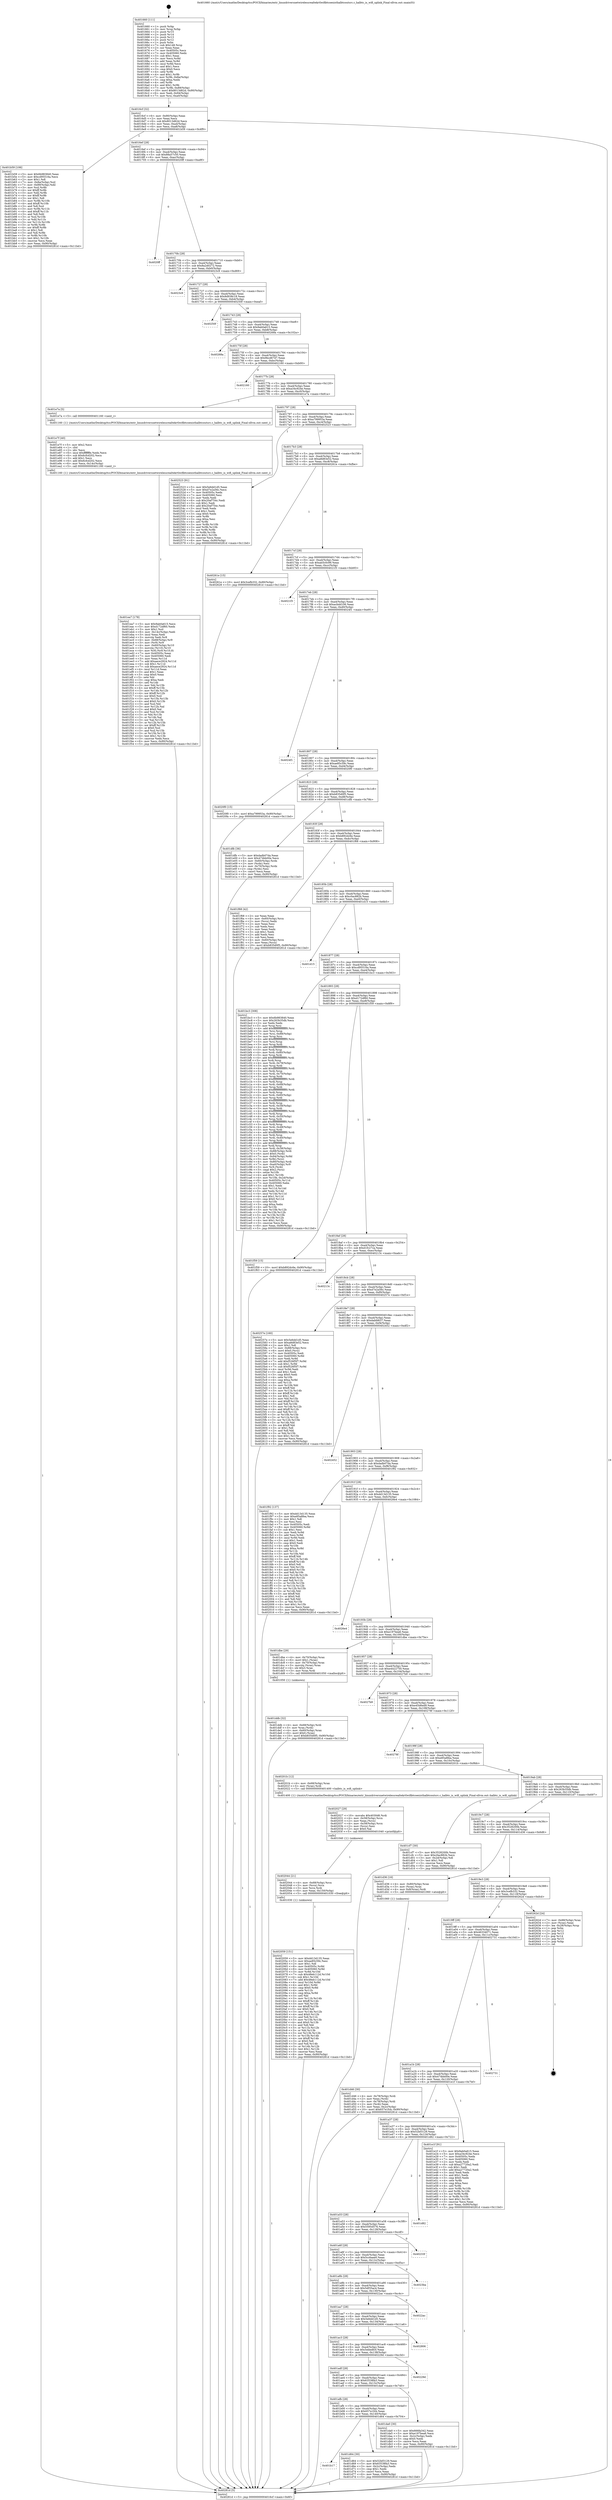 digraph "0x401660" {
  label = "0x401660 (/mnt/c/Users/mathe/Desktop/tcc/POCII/binaries/extr_linuxdriversnetwirelessrealtekrtlwifibtcoexisthalbtcoutsrc.c_halbtc_is_wifi_uplink_Final-ollvm.out::main(0))"
  labelloc = "t"
  node[shape=record]

  Entry [label="",width=0.3,height=0.3,shape=circle,fillcolor=black,style=filled]
  "0x4016cf" [label="{
     0x4016cf [32]\l
     | [instrs]\l
     &nbsp;&nbsp;0x4016cf \<+6\>: mov -0x90(%rbp),%eax\l
     &nbsp;&nbsp;0x4016d5 \<+2\>: mov %eax,%ecx\l
     &nbsp;&nbsp;0x4016d7 \<+6\>: sub $0x8013d62d,%ecx\l
     &nbsp;&nbsp;0x4016dd \<+6\>: mov %eax,-0xa4(%rbp)\l
     &nbsp;&nbsp;0x4016e3 \<+6\>: mov %ecx,-0xa8(%rbp)\l
     &nbsp;&nbsp;0x4016e9 \<+6\>: je 0000000000401b59 \<main+0x4f9\>\l
  }"]
  "0x401b59" [label="{
     0x401b59 [106]\l
     | [instrs]\l
     &nbsp;&nbsp;0x401b59 \<+5\>: mov $0x6b983840,%eax\l
     &nbsp;&nbsp;0x401b5e \<+5\>: mov $0xcd95516a,%ecx\l
     &nbsp;&nbsp;0x401b63 \<+2\>: mov $0x1,%dl\l
     &nbsp;&nbsp;0x401b65 \<+7\>: mov -0x8a(%rbp),%sil\l
     &nbsp;&nbsp;0x401b6c \<+7\>: mov -0x89(%rbp),%dil\l
     &nbsp;&nbsp;0x401b73 \<+3\>: mov %sil,%r8b\l
     &nbsp;&nbsp;0x401b76 \<+4\>: xor $0xff,%r8b\l
     &nbsp;&nbsp;0x401b7a \<+3\>: mov %dil,%r9b\l
     &nbsp;&nbsp;0x401b7d \<+4\>: xor $0xff,%r9b\l
     &nbsp;&nbsp;0x401b81 \<+3\>: xor $0x1,%dl\l
     &nbsp;&nbsp;0x401b84 \<+3\>: mov %r8b,%r10b\l
     &nbsp;&nbsp;0x401b87 \<+4\>: and $0xff,%r10b\l
     &nbsp;&nbsp;0x401b8b \<+3\>: and %dl,%sil\l
     &nbsp;&nbsp;0x401b8e \<+3\>: mov %r9b,%r11b\l
     &nbsp;&nbsp;0x401b91 \<+4\>: and $0xff,%r11b\l
     &nbsp;&nbsp;0x401b95 \<+3\>: and %dl,%dil\l
     &nbsp;&nbsp;0x401b98 \<+3\>: or %sil,%r10b\l
     &nbsp;&nbsp;0x401b9b \<+3\>: or %dil,%r11b\l
     &nbsp;&nbsp;0x401b9e \<+3\>: xor %r11b,%r10b\l
     &nbsp;&nbsp;0x401ba1 \<+3\>: or %r9b,%r8b\l
     &nbsp;&nbsp;0x401ba4 \<+4\>: xor $0xff,%r8b\l
     &nbsp;&nbsp;0x401ba8 \<+3\>: or $0x1,%dl\l
     &nbsp;&nbsp;0x401bab \<+3\>: and %dl,%r8b\l
     &nbsp;&nbsp;0x401bae \<+3\>: or %r8b,%r10b\l
     &nbsp;&nbsp;0x401bb1 \<+4\>: test $0x1,%r10b\l
     &nbsp;&nbsp;0x401bb5 \<+3\>: cmovne %ecx,%eax\l
     &nbsp;&nbsp;0x401bb8 \<+6\>: mov %eax,-0x90(%rbp)\l
     &nbsp;&nbsp;0x401bbe \<+5\>: jmp 000000000040281d \<main+0x11bd\>\l
  }"]
  "0x4016ef" [label="{
     0x4016ef [28]\l
     | [instrs]\l
     &nbsp;&nbsp;0x4016ef \<+5\>: jmp 00000000004016f4 \<main+0x94\>\l
     &nbsp;&nbsp;0x4016f4 \<+6\>: mov -0xa4(%rbp),%eax\l
     &nbsp;&nbsp;0x4016fa \<+5\>: sub $0x88a57c50,%eax\l
     &nbsp;&nbsp;0x4016ff \<+6\>: mov %eax,-0xac(%rbp)\l
     &nbsp;&nbsp;0x401705 \<+6\>: je 00000000004020ff \<main+0xa9f\>\l
  }"]
  "0x40281d" [label="{
     0x40281d [5]\l
     | [instrs]\l
     &nbsp;&nbsp;0x40281d \<+5\>: jmp 00000000004016cf \<main+0x6f\>\l
  }"]
  "0x401660" [label="{
     0x401660 [111]\l
     | [instrs]\l
     &nbsp;&nbsp;0x401660 \<+1\>: push %rbp\l
     &nbsp;&nbsp;0x401661 \<+3\>: mov %rsp,%rbp\l
     &nbsp;&nbsp;0x401664 \<+2\>: push %r15\l
     &nbsp;&nbsp;0x401666 \<+2\>: push %r14\l
     &nbsp;&nbsp;0x401668 \<+2\>: push %r13\l
     &nbsp;&nbsp;0x40166a \<+2\>: push %r12\l
     &nbsp;&nbsp;0x40166c \<+1\>: push %rbx\l
     &nbsp;&nbsp;0x40166d \<+7\>: sub $0x148,%rsp\l
     &nbsp;&nbsp;0x401674 \<+2\>: xor %eax,%eax\l
     &nbsp;&nbsp;0x401676 \<+7\>: mov 0x40505c,%ecx\l
     &nbsp;&nbsp;0x40167d \<+7\>: mov 0x405060,%edx\l
     &nbsp;&nbsp;0x401684 \<+3\>: sub $0x1,%eax\l
     &nbsp;&nbsp;0x401687 \<+3\>: mov %ecx,%r8d\l
     &nbsp;&nbsp;0x40168a \<+3\>: add %eax,%r8d\l
     &nbsp;&nbsp;0x40168d \<+4\>: imul %r8d,%ecx\l
     &nbsp;&nbsp;0x401691 \<+3\>: and $0x1,%ecx\l
     &nbsp;&nbsp;0x401694 \<+3\>: cmp $0x0,%ecx\l
     &nbsp;&nbsp;0x401697 \<+4\>: sete %r9b\l
     &nbsp;&nbsp;0x40169b \<+4\>: and $0x1,%r9b\l
     &nbsp;&nbsp;0x40169f \<+7\>: mov %r9b,-0x8a(%rbp)\l
     &nbsp;&nbsp;0x4016a6 \<+3\>: cmp $0xa,%edx\l
     &nbsp;&nbsp;0x4016a9 \<+4\>: setl %r9b\l
     &nbsp;&nbsp;0x4016ad \<+4\>: and $0x1,%r9b\l
     &nbsp;&nbsp;0x4016b1 \<+7\>: mov %r9b,-0x89(%rbp)\l
     &nbsp;&nbsp;0x4016b8 \<+10\>: movl $0x8013d62d,-0x90(%rbp)\l
     &nbsp;&nbsp;0x4016c2 \<+6\>: mov %edi,-0x94(%rbp)\l
     &nbsp;&nbsp;0x4016c8 \<+7\>: mov %rsi,-0xa0(%rbp)\l
  }"]
  Exit [label="",width=0.3,height=0.3,shape=circle,fillcolor=black,style=filled,peripheries=2]
  "0x4020ff" [label="{
     0x4020ff\l
  }", style=dashed]
  "0x40170b" [label="{
     0x40170b [28]\l
     | [instrs]\l
     &nbsp;&nbsp;0x40170b \<+5\>: jmp 0000000000401710 \<main+0xb0\>\l
     &nbsp;&nbsp;0x401710 \<+6\>: mov -0xa4(%rbp),%eax\l
     &nbsp;&nbsp;0x401716 \<+5\>: sub $0x8a2d0272,%eax\l
     &nbsp;&nbsp;0x40171b \<+6\>: mov %eax,-0xb0(%rbp)\l
     &nbsp;&nbsp;0x401721 \<+6\>: je 00000000004023c9 \<main+0xd69\>\l
  }"]
  "0x402059" [label="{
     0x402059 [151]\l
     | [instrs]\l
     &nbsp;&nbsp;0x402059 \<+5\>: mov $0xdd13d135,%eax\l
     &nbsp;&nbsp;0x40205e \<+5\>: mov $0xae85c59c,%esi\l
     &nbsp;&nbsp;0x402063 \<+2\>: mov $0x1,%dl\l
     &nbsp;&nbsp;0x402065 \<+8\>: mov 0x40505c,%r8d\l
     &nbsp;&nbsp;0x40206d \<+8\>: mov 0x405060,%r9d\l
     &nbsp;&nbsp;0x402075 \<+3\>: mov %r8d,%r10d\l
     &nbsp;&nbsp;0x402078 \<+7\>: sub $0x48eb112d,%r10d\l
     &nbsp;&nbsp;0x40207f \<+4\>: sub $0x1,%r10d\l
     &nbsp;&nbsp;0x402083 \<+7\>: add $0x48eb112d,%r10d\l
     &nbsp;&nbsp;0x40208a \<+4\>: imul %r10d,%r8d\l
     &nbsp;&nbsp;0x40208e \<+4\>: and $0x1,%r8d\l
     &nbsp;&nbsp;0x402092 \<+4\>: cmp $0x0,%r8d\l
     &nbsp;&nbsp;0x402096 \<+4\>: sete %r11b\l
     &nbsp;&nbsp;0x40209a \<+4\>: cmp $0xa,%r9d\l
     &nbsp;&nbsp;0x40209e \<+3\>: setl %bl\l
     &nbsp;&nbsp;0x4020a1 \<+3\>: mov %r11b,%r14b\l
     &nbsp;&nbsp;0x4020a4 \<+4\>: xor $0xff,%r14b\l
     &nbsp;&nbsp;0x4020a8 \<+3\>: mov %bl,%r15b\l
     &nbsp;&nbsp;0x4020ab \<+4\>: xor $0xff,%r15b\l
     &nbsp;&nbsp;0x4020af \<+3\>: xor $0x0,%dl\l
     &nbsp;&nbsp;0x4020b2 \<+3\>: mov %r14b,%r12b\l
     &nbsp;&nbsp;0x4020b5 \<+4\>: and $0x0,%r12b\l
     &nbsp;&nbsp;0x4020b9 \<+3\>: and %dl,%r11b\l
     &nbsp;&nbsp;0x4020bc \<+3\>: mov %r15b,%r13b\l
     &nbsp;&nbsp;0x4020bf \<+4\>: and $0x0,%r13b\l
     &nbsp;&nbsp;0x4020c3 \<+2\>: and %dl,%bl\l
     &nbsp;&nbsp;0x4020c5 \<+3\>: or %r11b,%r12b\l
     &nbsp;&nbsp;0x4020c8 \<+3\>: or %bl,%r13b\l
     &nbsp;&nbsp;0x4020cb \<+3\>: xor %r13b,%r12b\l
     &nbsp;&nbsp;0x4020ce \<+3\>: or %r15b,%r14b\l
     &nbsp;&nbsp;0x4020d1 \<+4\>: xor $0xff,%r14b\l
     &nbsp;&nbsp;0x4020d5 \<+3\>: or $0x0,%dl\l
     &nbsp;&nbsp;0x4020d8 \<+3\>: and %dl,%r14b\l
     &nbsp;&nbsp;0x4020db \<+3\>: or %r14b,%r12b\l
     &nbsp;&nbsp;0x4020de \<+4\>: test $0x1,%r12b\l
     &nbsp;&nbsp;0x4020e2 \<+3\>: cmovne %esi,%eax\l
     &nbsp;&nbsp;0x4020e5 \<+6\>: mov %eax,-0x90(%rbp)\l
     &nbsp;&nbsp;0x4020eb \<+5\>: jmp 000000000040281d \<main+0x11bd\>\l
  }"]
  "0x4023c9" [label="{
     0x4023c9\l
  }", style=dashed]
  "0x401727" [label="{
     0x401727 [28]\l
     | [instrs]\l
     &nbsp;&nbsp;0x401727 \<+5\>: jmp 000000000040172c \<main+0xcc\>\l
     &nbsp;&nbsp;0x40172c \<+6\>: mov -0xa4(%rbp),%eax\l
     &nbsp;&nbsp;0x401732 \<+5\>: sub $0x8d938c18,%eax\l
     &nbsp;&nbsp;0x401737 \<+6\>: mov %eax,-0xb4(%rbp)\l
     &nbsp;&nbsp;0x40173d \<+6\>: je 000000000040250f \<main+0xeaf\>\l
  }"]
  "0x402044" [label="{
     0x402044 [21]\l
     | [instrs]\l
     &nbsp;&nbsp;0x402044 \<+4\>: mov -0x68(%rbp),%rcx\l
     &nbsp;&nbsp;0x402048 \<+3\>: mov (%rcx),%rcx\l
     &nbsp;&nbsp;0x40204b \<+3\>: mov %rcx,%rdi\l
     &nbsp;&nbsp;0x40204e \<+6\>: mov %eax,-0x150(%rbp)\l
     &nbsp;&nbsp;0x402054 \<+5\>: call 0000000000401030 \<free@plt\>\l
     | [calls]\l
     &nbsp;&nbsp;0x401030 \{1\} (unknown)\l
  }"]
  "0x40250f" [label="{
     0x40250f\l
  }", style=dashed]
  "0x401743" [label="{
     0x401743 [28]\l
     | [instrs]\l
     &nbsp;&nbsp;0x401743 \<+5\>: jmp 0000000000401748 \<main+0xe8\>\l
     &nbsp;&nbsp;0x401748 \<+6\>: mov -0xa4(%rbp),%eax\l
     &nbsp;&nbsp;0x40174e \<+5\>: sub $0x9ab0a615,%eax\l
     &nbsp;&nbsp;0x401753 \<+6\>: mov %eax,-0xb8(%rbp)\l
     &nbsp;&nbsp;0x401759 \<+6\>: je 000000000040268a \<main+0x102a\>\l
  }"]
  "0x402027" [label="{
     0x402027 [29]\l
     | [instrs]\l
     &nbsp;&nbsp;0x402027 \<+10\>: movabs $0x4030d6,%rdi\l
     &nbsp;&nbsp;0x402031 \<+4\>: mov -0x58(%rbp),%rcx\l
     &nbsp;&nbsp;0x402035 \<+2\>: mov %eax,(%rcx)\l
     &nbsp;&nbsp;0x402037 \<+4\>: mov -0x58(%rbp),%rcx\l
     &nbsp;&nbsp;0x40203b \<+2\>: mov (%rcx),%esi\l
     &nbsp;&nbsp;0x40203d \<+2\>: mov $0x0,%al\l
     &nbsp;&nbsp;0x40203f \<+5\>: call 0000000000401040 \<printf@plt\>\l
     | [calls]\l
     &nbsp;&nbsp;0x401040 \{1\} (unknown)\l
  }"]
  "0x40268a" [label="{
     0x40268a\l
  }", style=dashed]
  "0x40175f" [label="{
     0x40175f [28]\l
     | [instrs]\l
     &nbsp;&nbsp;0x40175f \<+5\>: jmp 0000000000401764 \<main+0x104\>\l
     &nbsp;&nbsp;0x401764 \<+6\>: mov -0xa4(%rbp),%eax\l
     &nbsp;&nbsp;0x40176a \<+5\>: sub $0x9bcd67d7,%eax\l
     &nbsp;&nbsp;0x40176f \<+6\>: mov %eax,-0xbc(%rbp)\l
     &nbsp;&nbsp;0x401775 \<+6\>: je 0000000000402160 \<main+0xb00\>\l
  }"]
  "0x401ea7" [label="{
     0x401ea7 [178]\l
     | [instrs]\l
     &nbsp;&nbsp;0x401ea7 \<+5\>: mov $0x9ab0a615,%ecx\l
     &nbsp;&nbsp;0x401eac \<+5\>: mov $0xd172df60,%edx\l
     &nbsp;&nbsp;0x401eb1 \<+3\>: mov $0x1,%sil\l
     &nbsp;&nbsp;0x401eb4 \<+6\>: mov -0x14c(%rbp),%edi\l
     &nbsp;&nbsp;0x401eba \<+3\>: imul %eax,%edi\l
     &nbsp;&nbsp;0x401ebd \<+3\>: movslq %edi,%r8\l
     &nbsp;&nbsp;0x401ec0 \<+4\>: mov -0x68(%rbp),%r9\l
     &nbsp;&nbsp;0x401ec4 \<+3\>: mov (%r9),%r9\l
     &nbsp;&nbsp;0x401ec7 \<+4\>: mov -0x60(%rbp),%r10\l
     &nbsp;&nbsp;0x401ecb \<+3\>: movslq (%r10),%r10\l
     &nbsp;&nbsp;0x401ece \<+4\>: mov %r8,(%r9,%r10,8)\l
     &nbsp;&nbsp;0x401ed2 \<+7\>: mov 0x40505c,%eax\l
     &nbsp;&nbsp;0x401ed9 \<+7\>: mov 0x405060,%edi\l
     &nbsp;&nbsp;0x401ee0 \<+3\>: mov %eax,%r11d\l
     &nbsp;&nbsp;0x401ee3 \<+7\>: add $0xaece2924,%r11d\l
     &nbsp;&nbsp;0x401eea \<+4\>: sub $0x1,%r11d\l
     &nbsp;&nbsp;0x401eee \<+7\>: sub $0xaece2924,%r11d\l
     &nbsp;&nbsp;0x401ef5 \<+4\>: imul %r11d,%eax\l
     &nbsp;&nbsp;0x401ef9 \<+3\>: and $0x1,%eax\l
     &nbsp;&nbsp;0x401efc \<+3\>: cmp $0x0,%eax\l
     &nbsp;&nbsp;0x401eff \<+3\>: sete %bl\l
     &nbsp;&nbsp;0x401f02 \<+3\>: cmp $0xa,%edi\l
     &nbsp;&nbsp;0x401f05 \<+4\>: setl %r14b\l
     &nbsp;&nbsp;0x401f09 \<+3\>: mov %bl,%r15b\l
     &nbsp;&nbsp;0x401f0c \<+4\>: xor $0xff,%r15b\l
     &nbsp;&nbsp;0x401f10 \<+3\>: mov %r14b,%r12b\l
     &nbsp;&nbsp;0x401f13 \<+4\>: xor $0xff,%r12b\l
     &nbsp;&nbsp;0x401f17 \<+4\>: xor $0x0,%sil\l
     &nbsp;&nbsp;0x401f1b \<+3\>: mov %r15b,%r13b\l
     &nbsp;&nbsp;0x401f1e \<+4\>: and $0x0,%r13b\l
     &nbsp;&nbsp;0x401f22 \<+3\>: and %sil,%bl\l
     &nbsp;&nbsp;0x401f25 \<+3\>: mov %r12b,%al\l
     &nbsp;&nbsp;0x401f28 \<+2\>: and $0x0,%al\l
     &nbsp;&nbsp;0x401f2a \<+3\>: and %sil,%r14b\l
     &nbsp;&nbsp;0x401f2d \<+3\>: or %bl,%r13b\l
     &nbsp;&nbsp;0x401f30 \<+3\>: or %r14b,%al\l
     &nbsp;&nbsp;0x401f33 \<+3\>: xor %al,%r13b\l
     &nbsp;&nbsp;0x401f36 \<+3\>: or %r12b,%r15b\l
     &nbsp;&nbsp;0x401f39 \<+4\>: xor $0xff,%r15b\l
     &nbsp;&nbsp;0x401f3d \<+4\>: or $0x0,%sil\l
     &nbsp;&nbsp;0x401f41 \<+3\>: and %sil,%r15b\l
     &nbsp;&nbsp;0x401f44 \<+3\>: or %r15b,%r13b\l
     &nbsp;&nbsp;0x401f47 \<+4\>: test $0x1,%r13b\l
     &nbsp;&nbsp;0x401f4b \<+3\>: cmovne %edx,%ecx\l
     &nbsp;&nbsp;0x401f4e \<+6\>: mov %ecx,-0x90(%rbp)\l
     &nbsp;&nbsp;0x401f54 \<+5\>: jmp 000000000040281d \<main+0x11bd\>\l
  }"]
  "0x402160" [label="{
     0x402160\l
  }", style=dashed]
  "0x40177b" [label="{
     0x40177b [28]\l
     | [instrs]\l
     &nbsp;&nbsp;0x40177b \<+5\>: jmp 0000000000401780 \<main+0x120\>\l
     &nbsp;&nbsp;0x401780 \<+6\>: mov -0xa4(%rbp),%eax\l
     &nbsp;&nbsp;0x401786 \<+5\>: sub $0xa34c924e,%eax\l
     &nbsp;&nbsp;0x40178b \<+6\>: mov %eax,-0xc0(%rbp)\l
     &nbsp;&nbsp;0x401791 \<+6\>: je 0000000000401e7a \<main+0x81a\>\l
  }"]
  "0x401e7f" [label="{
     0x401e7f [40]\l
     | [instrs]\l
     &nbsp;&nbsp;0x401e7f \<+5\>: mov $0x2,%ecx\l
     &nbsp;&nbsp;0x401e84 \<+1\>: cltd\l
     &nbsp;&nbsp;0x401e85 \<+2\>: idiv %ecx\l
     &nbsp;&nbsp;0x401e87 \<+6\>: imul $0xfffffffe,%edx,%ecx\l
     &nbsp;&nbsp;0x401e8d \<+6\>: sub $0x6cfcd202,%ecx\l
     &nbsp;&nbsp;0x401e93 \<+3\>: add $0x1,%ecx\l
     &nbsp;&nbsp;0x401e96 \<+6\>: add $0x6cfcd202,%ecx\l
     &nbsp;&nbsp;0x401e9c \<+6\>: mov %ecx,-0x14c(%rbp)\l
     &nbsp;&nbsp;0x401ea2 \<+5\>: call 0000000000401160 \<next_i\>\l
     | [calls]\l
     &nbsp;&nbsp;0x401160 \{1\} (/mnt/c/Users/mathe/Desktop/tcc/POCII/binaries/extr_linuxdriversnetwirelessrealtekrtlwifibtcoexisthalbtcoutsrc.c_halbtc_is_wifi_uplink_Final-ollvm.out::next_i)\l
  }"]
  "0x401e7a" [label="{
     0x401e7a [5]\l
     | [instrs]\l
     &nbsp;&nbsp;0x401e7a \<+5\>: call 0000000000401160 \<next_i\>\l
     | [calls]\l
     &nbsp;&nbsp;0x401160 \{1\} (/mnt/c/Users/mathe/Desktop/tcc/POCII/binaries/extr_linuxdriversnetwirelessrealtekrtlwifibtcoexisthalbtcoutsrc.c_halbtc_is_wifi_uplink_Final-ollvm.out::next_i)\l
  }"]
  "0x401797" [label="{
     0x401797 [28]\l
     | [instrs]\l
     &nbsp;&nbsp;0x401797 \<+5\>: jmp 000000000040179c \<main+0x13c\>\l
     &nbsp;&nbsp;0x40179c \<+6\>: mov -0xa4(%rbp),%eax\l
     &nbsp;&nbsp;0x4017a2 \<+5\>: sub $0xa799953a,%eax\l
     &nbsp;&nbsp;0x4017a7 \<+6\>: mov %eax,-0xc4(%rbp)\l
     &nbsp;&nbsp;0x4017ad \<+6\>: je 0000000000402523 \<main+0xec3\>\l
  }"]
  "0x401ddb" [label="{
     0x401ddb [32]\l
     | [instrs]\l
     &nbsp;&nbsp;0x401ddb \<+4\>: mov -0x68(%rbp),%rdi\l
     &nbsp;&nbsp;0x401ddf \<+3\>: mov %rax,(%rdi)\l
     &nbsp;&nbsp;0x401de2 \<+4\>: mov -0x60(%rbp),%rax\l
     &nbsp;&nbsp;0x401de6 \<+6\>: movl $0x0,(%rax)\l
     &nbsp;&nbsp;0x401dec \<+10\>: movl $0xb835d0f5,-0x90(%rbp)\l
     &nbsp;&nbsp;0x401df6 \<+5\>: jmp 000000000040281d \<main+0x11bd\>\l
  }"]
  "0x402523" [label="{
     0x402523 [91]\l
     | [instrs]\l
     &nbsp;&nbsp;0x402523 \<+5\>: mov $0x5e6dd1d5,%eax\l
     &nbsp;&nbsp;0x402528 \<+5\>: mov $0xd7e2a56c,%ecx\l
     &nbsp;&nbsp;0x40252d \<+7\>: mov 0x40505c,%edx\l
     &nbsp;&nbsp;0x402534 \<+7\>: mov 0x405060,%esi\l
     &nbsp;&nbsp;0x40253b \<+2\>: mov %edx,%edi\l
     &nbsp;&nbsp;0x40253d \<+6\>: sub $0x20af754c,%edi\l
     &nbsp;&nbsp;0x402543 \<+3\>: sub $0x1,%edi\l
     &nbsp;&nbsp;0x402546 \<+6\>: add $0x20af754c,%edi\l
     &nbsp;&nbsp;0x40254c \<+3\>: imul %edi,%edx\l
     &nbsp;&nbsp;0x40254f \<+3\>: and $0x1,%edx\l
     &nbsp;&nbsp;0x402552 \<+3\>: cmp $0x0,%edx\l
     &nbsp;&nbsp;0x402555 \<+4\>: sete %r8b\l
     &nbsp;&nbsp;0x402559 \<+3\>: cmp $0xa,%esi\l
     &nbsp;&nbsp;0x40255c \<+4\>: setl %r9b\l
     &nbsp;&nbsp;0x402560 \<+3\>: mov %r8b,%r10b\l
     &nbsp;&nbsp;0x402563 \<+3\>: and %r9b,%r10b\l
     &nbsp;&nbsp;0x402566 \<+3\>: xor %r9b,%r8b\l
     &nbsp;&nbsp;0x402569 \<+3\>: or %r8b,%r10b\l
     &nbsp;&nbsp;0x40256c \<+4\>: test $0x1,%r10b\l
     &nbsp;&nbsp;0x402570 \<+3\>: cmovne %ecx,%eax\l
     &nbsp;&nbsp;0x402573 \<+6\>: mov %eax,-0x90(%rbp)\l
     &nbsp;&nbsp;0x402579 \<+5\>: jmp 000000000040281d \<main+0x11bd\>\l
  }"]
  "0x4017b3" [label="{
     0x4017b3 [28]\l
     | [instrs]\l
     &nbsp;&nbsp;0x4017b3 \<+5\>: jmp 00000000004017b8 \<main+0x158\>\l
     &nbsp;&nbsp;0x4017b8 \<+6\>: mov -0xa4(%rbp),%eax\l
     &nbsp;&nbsp;0x4017be \<+5\>: sub $0xa8d83e52,%eax\l
     &nbsp;&nbsp;0x4017c3 \<+6\>: mov %eax,-0xc8(%rbp)\l
     &nbsp;&nbsp;0x4017c9 \<+6\>: je 000000000040261e \<main+0xfbe\>\l
  }"]
  "0x401b17" [label="{
     0x401b17\l
  }", style=dashed]
  "0x40261e" [label="{
     0x40261e [15]\l
     | [instrs]\l
     &nbsp;&nbsp;0x40261e \<+10\>: movl $0x3cefb332,-0x90(%rbp)\l
     &nbsp;&nbsp;0x402628 \<+5\>: jmp 000000000040281d \<main+0x11bd\>\l
  }"]
  "0x4017cf" [label="{
     0x4017cf [28]\l
     | [instrs]\l
     &nbsp;&nbsp;0x4017cf \<+5\>: jmp 00000000004017d4 \<main+0x174\>\l
     &nbsp;&nbsp;0x4017d4 \<+6\>: mov -0xa4(%rbp),%eax\l
     &nbsp;&nbsp;0x4017da \<+5\>: sub $0xab5c0c99,%eax\l
     &nbsp;&nbsp;0x4017df \<+6\>: mov %eax,-0xcc(%rbp)\l
     &nbsp;&nbsp;0x4017e5 \<+6\>: je 00000000004021f3 \<main+0xb93\>\l
  }"]
  "0x401d64" [label="{
     0x401d64 [30]\l
     | [instrs]\l
     &nbsp;&nbsp;0x401d64 \<+5\>: mov $0x52bf3129,%eax\l
     &nbsp;&nbsp;0x401d69 \<+5\>: mov $0x63538fa3,%ecx\l
     &nbsp;&nbsp;0x401d6e \<+3\>: mov -0x2c(%rbp),%edx\l
     &nbsp;&nbsp;0x401d71 \<+3\>: cmp $0x1,%edx\l
     &nbsp;&nbsp;0x401d74 \<+3\>: cmovl %ecx,%eax\l
     &nbsp;&nbsp;0x401d77 \<+6\>: mov %eax,-0x90(%rbp)\l
     &nbsp;&nbsp;0x401d7d \<+5\>: jmp 000000000040281d \<main+0x11bd\>\l
  }"]
  "0x4021f3" [label="{
     0x4021f3\l
  }", style=dashed]
  "0x4017eb" [label="{
     0x4017eb [28]\l
     | [instrs]\l
     &nbsp;&nbsp;0x4017eb \<+5\>: jmp 00000000004017f0 \<main+0x190\>\l
     &nbsp;&nbsp;0x4017f0 \<+6\>: mov -0xa4(%rbp),%eax\l
     &nbsp;&nbsp;0x4017f6 \<+5\>: sub $0xacbdd106,%eax\l
     &nbsp;&nbsp;0x4017fb \<+6\>: mov %eax,-0xd0(%rbp)\l
     &nbsp;&nbsp;0x401801 \<+6\>: je 00000000004024f1 \<main+0xe91\>\l
  }"]
  "0x401afb" [label="{
     0x401afb [28]\l
     | [instrs]\l
     &nbsp;&nbsp;0x401afb \<+5\>: jmp 0000000000401b00 \<main+0x4a0\>\l
     &nbsp;&nbsp;0x401b00 \<+6\>: mov -0xa4(%rbp),%eax\l
     &nbsp;&nbsp;0x401b06 \<+5\>: sub $0x657e1fcb,%eax\l
     &nbsp;&nbsp;0x401b0b \<+6\>: mov %eax,-0x140(%rbp)\l
     &nbsp;&nbsp;0x401b11 \<+6\>: je 0000000000401d64 \<main+0x704\>\l
  }"]
  "0x4024f1" [label="{
     0x4024f1\l
  }", style=dashed]
  "0x401807" [label="{
     0x401807 [28]\l
     | [instrs]\l
     &nbsp;&nbsp;0x401807 \<+5\>: jmp 000000000040180c \<main+0x1ac\>\l
     &nbsp;&nbsp;0x40180c \<+6\>: mov -0xa4(%rbp),%eax\l
     &nbsp;&nbsp;0x401812 \<+5\>: sub $0xae85c59c,%eax\l
     &nbsp;&nbsp;0x401817 \<+6\>: mov %eax,-0xd4(%rbp)\l
     &nbsp;&nbsp;0x40181d \<+6\>: je 00000000004020f0 \<main+0xa90\>\l
  }"]
  "0x401da0" [label="{
     0x401da0 [30]\l
     | [instrs]\l
     &nbsp;&nbsp;0x401da0 \<+5\>: mov $0x666fa342,%eax\l
     &nbsp;&nbsp;0x401da5 \<+5\>: mov $0xe197bea6,%ecx\l
     &nbsp;&nbsp;0x401daa \<+3\>: mov -0x2c(%rbp),%edx\l
     &nbsp;&nbsp;0x401dad \<+3\>: cmp $0x0,%edx\l
     &nbsp;&nbsp;0x401db0 \<+3\>: cmove %ecx,%eax\l
     &nbsp;&nbsp;0x401db3 \<+6\>: mov %eax,-0x90(%rbp)\l
     &nbsp;&nbsp;0x401db9 \<+5\>: jmp 000000000040281d \<main+0x11bd\>\l
  }"]
  "0x4020f0" [label="{
     0x4020f0 [15]\l
     | [instrs]\l
     &nbsp;&nbsp;0x4020f0 \<+10\>: movl $0xa799953a,-0x90(%rbp)\l
     &nbsp;&nbsp;0x4020fa \<+5\>: jmp 000000000040281d \<main+0x11bd\>\l
  }"]
  "0x401823" [label="{
     0x401823 [28]\l
     | [instrs]\l
     &nbsp;&nbsp;0x401823 \<+5\>: jmp 0000000000401828 \<main+0x1c8\>\l
     &nbsp;&nbsp;0x401828 \<+6\>: mov -0xa4(%rbp),%eax\l
     &nbsp;&nbsp;0x40182e \<+5\>: sub $0xb835d0f5,%eax\l
     &nbsp;&nbsp;0x401833 \<+6\>: mov %eax,-0xd8(%rbp)\l
     &nbsp;&nbsp;0x401839 \<+6\>: je 0000000000401dfb \<main+0x79b\>\l
  }"]
  "0x401adf" [label="{
     0x401adf [28]\l
     | [instrs]\l
     &nbsp;&nbsp;0x401adf \<+5\>: jmp 0000000000401ae4 \<main+0x484\>\l
     &nbsp;&nbsp;0x401ae4 \<+6\>: mov -0xa4(%rbp),%eax\l
     &nbsp;&nbsp;0x401aea \<+5\>: sub $0x63538fa3,%eax\l
     &nbsp;&nbsp;0x401aef \<+6\>: mov %eax,-0x13c(%rbp)\l
     &nbsp;&nbsp;0x401af5 \<+6\>: je 0000000000401da0 \<main+0x740\>\l
  }"]
  "0x401dfb" [label="{
     0x401dfb [36]\l
     | [instrs]\l
     &nbsp;&nbsp;0x401dfb \<+5\>: mov $0xdadb07da,%eax\l
     &nbsp;&nbsp;0x401e00 \<+5\>: mov $0x474bb00e,%ecx\l
     &nbsp;&nbsp;0x401e05 \<+4\>: mov -0x60(%rbp),%rdx\l
     &nbsp;&nbsp;0x401e09 \<+2\>: mov (%rdx),%esi\l
     &nbsp;&nbsp;0x401e0b \<+4\>: mov -0x70(%rbp),%rdx\l
     &nbsp;&nbsp;0x401e0f \<+2\>: cmp (%rdx),%esi\l
     &nbsp;&nbsp;0x401e11 \<+3\>: cmovl %ecx,%eax\l
     &nbsp;&nbsp;0x401e14 \<+6\>: mov %eax,-0x90(%rbp)\l
     &nbsp;&nbsp;0x401e1a \<+5\>: jmp 000000000040281d \<main+0x11bd\>\l
  }"]
  "0x40183f" [label="{
     0x40183f [28]\l
     | [instrs]\l
     &nbsp;&nbsp;0x40183f \<+5\>: jmp 0000000000401844 \<main+0x1e4\>\l
     &nbsp;&nbsp;0x401844 \<+6\>: mov -0xa4(%rbp),%eax\l
     &nbsp;&nbsp;0x40184a \<+5\>: sub $0xb892dc6e,%eax\l
     &nbsp;&nbsp;0x40184f \<+6\>: mov %eax,-0xdc(%rbp)\l
     &nbsp;&nbsp;0x401855 \<+6\>: je 0000000000401f68 \<main+0x908\>\l
  }"]
  "0x40229d" [label="{
     0x40229d\l
  }", style=dashed]
  "0x401f68" [label="{
     0x401f68 [42]\l
     | [instrs]\l
     &nbsp;&nbsp;0x401f68 \<+2\>: xor %eax,%eax\l
     &nbsp;&nbsp;0x401f6a \<+4\>: mov -0x60(%rbp),%rcx\l
     &nbsp;&nbsp;0x401f6e \<+2\>: mov (%rcx),%edx\l
     &nbsp;&nbsp;0x401f70 \<+2\>: mov %eax,%esi\l
     &nbsp;&nbsp;0x401f72 \<+2\>: sub %edx,%esi\l
     &nbsp;&nbsp;0x401f74 \<+2\>: mov %eax,%edx\l
     &nbsp;&nbsp;0x401f76 \<+3\>: sub $0x1,%edx\l
     &nbsp;&nbsp;0x401f79 \<+2\>: add %edx,%esi\l
     &nbsp;&nbsp;0x401f7b \<+2\>: sub %esi,%eax\l
     &nbsp;&nbsp;0x401f7d \<+4\>: mov -0x60(%rbp),%rcx\l
     &nbsp;&nbsp;0x401f81 \<+2\>: mov %eax,(%rcx)\l
     &nbsp;&nbsp;0x401f83 \<+10\>: movl $0xb835d0f5,-0x90(%rbp)\l
     &nbsp;&nbsp;0x401f8d \<+5\>: jmp 000000000040281d \<main+0x11bd\>\l
  }"]
  "0x40185b" [label="{
     0x40185b [28]\l
     | [instrs]\l
     &nbsp;&nbsp;0x40185b \<+5\>: jmp 0000000000401860 \<main+0x200\>\l
     &nbsp;&nbsp;0x401860 \<+6\>: mov -0xa4(%rbp),%eax\l
     &nbsp;&nbsp;0x401866 \<+5\>: sub $0xc0ac882b,%eax\l
     &nbsp;&nbsp;0x40186b \<+6\>: mov %eax,-0xe0(%rbp)\l
     &nbsp;&nbsp;0x401871 \<+6\>: je 0000000000401d15 \<main+0x6b5\>\l
  }"]
  "0x401ac3" [label="{
     0x401ac3 [28]\l
     | [instrs]\l
     &nbsp;&nbsp;0x401ac3 \<+5\>: jmp 0000000000401ac8 \<main+0x468\>\l
     &nbsp;&nbsp;0x401ac8 \<+6\>: mov -0xa4(%rbp),%eax\l
     &nbsp;&nbsp;0x401ace \<+5\>: sub $0x5ebbdfc0,%eax\l
     &nbsp;&nbsp;0x401ad3 \<+6\>: mov %eax,-0x138(%rbp)\l
     &nbsp;&nbsp;0x401ad9 \<+6\>: je 000000000040229d \<main+0xc3d\>\l
  }"]
  "0x401d15" [label="{
     0x401d15\l
  }", style=dashed]
  "0x401877" [label="{
     0x401877 [28]\l
     | [instrs]\l
     &nbsp;&nbsp;0x401877 \<+5\>: jmp 000000000040187c \<main+0x21c\>\l
     &nbsp;&nbsp;0x40187c \<+6\>: mov -0xa4(%rbp),%eax\l
     &nbsp;&nbsp;0x401882 \<+5\>: sub $0xcd95516a,%eax\l
     &nbsp;&nbsp;0x401887 \<+6\>: mov %eax,-0xe4(%rbp)\l
     &nbsp;&nbsp;0x40188d \<+6\>: je 0000000000401bc3 \<main+0x563\>\l
  }"]
  "0x402806" [label="{
     0x402806\l
  }", style=dashed]
  "0x401bc3" [label="{
     0x401bc3 [308]\l
     | [instrs]\l
     &nbsp;&nbsp;0x401bc3 \<+5\>: mov $0x6b983840,%eax\l
     &nbsp;&nbsp;0x401bc8 \<+5\>: mov $0x263b35db,%ecx\l
     &nbsp;&nbsp;0x401bcd \<+2\>: xor %edx,%edx\l
     &nbsp;&nbsp;0x401bcf \<+3\>: mov %rsp,%rsi\l
     &nbsp;&nbsp;0x401bd2 \<+4\>: add $0xfffffffffffffff0,%rsi\l
     &nbsp;&nbsp;0x401bd6 \<+3\>: mov %rsi,%rsp\l
     &nbsp;&nbsp;0x401bd9 \<+7\>: mov %rsi,-0x88(%rbp)\l
     &nbsp;&nbsp;0x401be0 \<+3\>: mov %rsp,%rsi\l
     &nbsp;&nbsp;0x401be3 \<+4\>: add $0xfffffffffffffff0,%rsi\l
     &nbsp;&nbsp;0x401be7 \<+3\>: mov %rsi,%rsp\l
     &nbsp;&nbsp;0x401bea \<+3\>: mov %rsp,%rdi\l
     &nbsp;&nbsp;0x401bed \<+4\>: add $0xfffffffffffffff0,%rdi\l
     &nbsp;&nbsp;0x401bf1 \<+3\>: mov %rdi,%rsp\l
     &nbsp;&nbsp;0x401bf4 \<+4\>: mov %rdi,-0x80(%rbp)\l
     &nbsp;&nbsp;0x401bf8 \<+3\>: mov %rsp,%rdi\l
     &nbsp;&nbsp;0x401bfb \<+4\>: add $0xfffffffffffffff0,%rdi\l
     &nbsp;&nbsp;0x401bff \<+3\>: mov %rdi,%rsp\l
     &nbsp;&nbsp;0x401c02 \<+4\>: mov %rdi,-0x78(%rbp)\l
     &nbsp;&nbsp;0x401c06 \<+3\>: mov %rsp,%rdi\l
     &nbsp;&nbsp;0x401c09 \<+4\>: add $0xfffffffffffffff0,%rdi\l
     &nbsp;&nbsp;0x401c0d \<+3\>: mov %rdi,%rsp\l
     &nbsp;&nbsp;0x401c10 \<+4\>: mov %rdi,-0x70(%rbp)\l
     &nbsp;&nbsp;0x401c14 \<+3\>: mov %rsp,%rdi\l
     &nbsp;&nbsp;0x401c17 \<+4\>: add $0xfffffffffffffff0,%rdi\l
     &nbsp;&nbsp;0x401c1b \<+3\>: mov %rdi,%rsp\l
     &nbsp;&nbsp;0x401c1e \<+4\>: mov %rdi,-0x68(%rbp)\l
     &nbsp;&nbsp;0x401c22 \<+3\>: mov %rsp,%rdi\l
     &nbsp;&nbsp;0x401c25 \<+4\>: add $0xfffffffffffffff0,%rdi\l
     &nbsp;&nbsp;0x401c29 \<+3\>: mov %rdi,%rsp\l
     &nbsp;&nbsp;0x401c2c \<+4\>: mov %rdi,-0x60(%rbp)\l
     &nbsp;&nbsp;0x401c30 \<+3\>: mov %rsp,%rdi\l
     &nbsp;&nbsp;0x401c33 \<+4\>: add $0xfffffffffffffff0,%rdi\l
     &nbsp;&nbsp;0x401c37 \<+3\>: mov %rdi,%rsp\l
     &nbsp;&nbsp;0x401c3a \<+4\>: mov %rdi,-0x58(%rbp)\l
     &nbsp;&nbsp;0x401c3e \<+3\>: mov %rsp,%rdi\l
     &nbsp;&nbsp;0x401c41 \<+4\>: add $0xfffffffffffffff0,%rdi\l
     &nbsp;&nbsp;0x401c45 \<+3\>: mov %rdi,%rsp\l
     &nbsp;&nbsp;0x401c48 \<+4\>: mov %rdi,-0x50(%rbp)\l
     &nbsp;&nbsp;0x401c4c \<+3\>: mov %rsp,%rdi\l
     &nbsp;&nbsp;0x401c4f \<+4\>: add $0xfffffffffffffff0,%rdi\l
     &nbsp;&nbsp;0x401c53 \<+3\>: mov %rdi,%rsp\l
     &nbsp;&nbsp;0x401c56 \<+4\>: mov %rdi,-0x48(%rbp)\l
     &nbsp;&nbsp;0x401c5a \<+3\>: mov %rsp,%rdi\l
     &nbsp;&nbsp;0x401c5d \<+4\>: add $0xfffffffffffffff0,%rdi\l
     &nbsp;&nbsp;0x401c61 \<+3\>: mov %rdi,%rsp\l
     &nbsp;&nbsp;0x401c64 \<+4\>: mov %rdi,-0x40(%rbp)\l
     &nbsp;&nbsp;0x401c68 \<+3\>: mov %rsp,%rdi\l
     &nbsp;&nbsp;0x401c6b \<+4\>: add $0xfffffffffffffff0,%rdi\l
     &nbsp;&nbsp;0x401c6f \<+3\>: mov %rdi,%rsp\l
     &nbsp;&nbsp;0x401c72 \<+4\>: mov %rdi,-0x38(%rbp)\l
     &nbsp;&nbsp;0x401c76 \<+7\>: mov -0x88(%rbp),%rdi\l
     &nbsp;&nbsp;0x401c7d \<+6\>: movl $0x0,(%rdi)\l
     &nbsp;&nbsp;0x401c83 \<+7\>: mov -0x94(%rbp),%r8d\l
     &nbsp;&nbsp;0x401c8a \<+3\>: mov %r8d,(%rsi)\l
     &nbsp;&nbsp;0x401c8d \<+4\>: mov -0x80(%rbp),%rdi\l
     &nbsp;&nbsp;0x401c91 \<+7\>: mov -0xa0(%rbp),%r9\l
     &nbsp;&nbsp;0x401c98 \<+3\>: mov %r9,(%rdi)\l
     &nbsp;&nbsp;0x401c9b \<+3\>: cmpl $0x2,(%rsi)\l
     &nbsp;&nbsp;0x401c9e \<+4\>: setne %r10b\l
     &nbsp;&nbsp;0x401ca2 \<+4\>: and $0x1,%r10b\l
     &nbsp;&nbsp;0x401ca6 \<+4\>: mov %r10b,-0x2d(%rbp)\l
     &nbsp;&nbsp;0x401caa \<+8\>: mov 0x40505c,%r11d\l
     &nbsp;&nbsp;0x401cb2 \<+7\>: mov 0x405060,%ebx\l
     &nbsp;&nbsp;0x401cb9 \<+3\>: sub $0x1,%edx\l
     &nbsp;&nbsp;0x401cbc \<+3\>: mov %r11d,%r14d\l
     &nbsp;&nbsp;0x401cbf \<+3\>: add %edx,%r14d\l
     &nbsp;&nbsp;0x401cc2 \<+4\>: imul %r14d,%r11d\l
     &nbsp;&nbsp;0x401cc6 \<+4\>: and $0x1,%r11d\l
     &nbsp;&nbsp;0x401cca \<+4\>: cmp $0x0,%r11d\l
     &nbsp;&nbsp;0x401cce \<+4\>: sete %r10b\l
     &nbsp;&nbsp;0x401cd2 \<+3\>: cmp $0xa,%ebx\l
     &nbsp;&nbsp;0x401cd5 \<+4\>: setl %r15b\l
     &nbsp;&nbsp;0x401cd9 \<+3\>: mov %r10b,%r12b\l
     &nbsp;&nbsp;0x401cdc \<+3\>: and %r15b,%r12b\l
     &nbsp;&nbsp;0x401cdf \<+3\>: xor %r15b,%r10b\l
     &nbsp;&nbsp;0x401ce2 \<+3\>: or %r10b,%r12b\l
     &nbsp;&nbsp;0x401ce5 \<+4\>: test $0x1,%r12b\l
     &nbsp;&nbsp;0x401ce9 \<+3\>: cmovne %ecx,%eax\l
     &nbsp;&nbsp;0x401cec \<+6\>: mov %eax,-0x90(%rbp)\l
     &nbsp;&nbsp;0x401cf2 \<+5\>: jmp 000000000040281d \<main+0x11bd\>\l
  }"]
  "0x401893" [label="{
     0x401893 [28]\l
     | [instrs]\l
     &nbsp;&nbsp;0x401893 \<+5\>: jmp 0000000000401898 \<main+0x238\>\l
     &nbsp;&nbsp;0x401898 \<+6\>: mov -0xa4(%rbp),%eax\l
     &nbsp;&nbsp;0x40189e \<+5\>: sub $0xd172df60,%eax\l
     &nbsp;&nbsp;0x4018a3 \<+6\>: mov %eax,-0xe8(%rbp)\l
     &nbsp;&nbsp;0x4018a9 \<+6\>: je 0000000000401f59 \<main+0x8f9\>\l
  }"]
  "0x401aa7" [label="{
     0x401aa7 [28]\l
     | [instrs]\l
     &nbsp;&nbsp;0x401aa7 \<+5\>: jmp 0000000000401aac \<main+0x44c\>\l
     &nbsp;&nbsp;0x401aac \<+6\>: mov -0xa4(%rbp),%eax\l
     &nbsp;&nbsp;0x401ab2 \<+5\>: sub $0x5e6dd1d5,%eax\l
     &nbsp;&nbsp;0x401ab7 \<+6\>: mov %eax,-0x134(%rbp)\l
     &nbsp;&nbsp;0x401abd \<+6\>: je 0000000000402806 \<main+0x11a6\>\l
  }"]
  "0x4022ac" [label="{
     0x4022ac\l
  }", style=dashed]
  "0x401f59" [label="{
     0x401f59 [15]\l
     | [instrs]\l
     &nbsp;&nbsp;0x401f59 \<+10\>: movl $0xb892dc6e,-0x90(%rbp)\l
     &nbsp;&nbsp;0x401f63 \<+5\>: jmp 000000000040281d \<main+0x11bd\>\l
  }"]
  "0x4018af" [label="{
     0x4018af [28]\l
     | [instrs]\l
     &nbsp;&nbsp;0x4018af \<+5\>: jmp 00000000004018b4 \<main+0x254\>\l
     &nbsp;&nbsp;0x4018b4 \<+6\>: mov -0xa4(%rbp),%eax\l
     &nbsp;&nbsp;0x4018ba \<+5\>: sub $0xd1fc27ca,%eax\l
     &nbsp;&nbsp;0x4018bf \<+6\>: mov %eax,-0xec(%rbp)\l
     &nbsp;&nbsp;0x4018c5 \<+6\>: je 000000000040213c \<main+0xadc\>\l
  }"]
  "0x401a8b" [label="{
     0x401a8b [28]\l
     | [instrs]\l
     &nbsp;&nbsp;0x401a8b \<+5\>: jmp 0000000000401a90 \<main+0x430\>\l
     &nbsp;&nbsp;0x401a90 \<+6\>: mov -0xa4(%rbp),%eax\l
     &nbsp;&nbsp;0x401a96 \<+5\>: sub $0x5df35ac4,%eax\l
     &nbsp;&nbsp;0x401a9b \<+6\>: mov %eax,-0x130(%rbp)\l
     &nbsp;&nbsp;0x401aa1 \<+6\>: je 00000000004022ac \<main+0xc4c\>\l
  }"]
  "0x40213c" [label="{
     0x40213c\l
  }", style=dashed]
  "0x4018cb" [label="{
     0x4018cb [28]\l
     | [instrs]\l
     &nbsp;&nbsp;0x4018cb \<+5\>: jmp 00000000004018d0 \<main+0x270\>\l
     &nbsp;&nbsp;0x4018d0 \<+6\>: mov -0xa4(%rbp),%eax\l
     &nbsp;&nbsp;0x4018d6 \<+5\>: sub $0xd7e2a56c,%eax\l
     &nbsp;&nbsp;0x4018db \<+6\>: mov %eax,-0xf0(%rbp)\l
     &nbsp;&nbsp;0x4018e1 \<+6\>: je 000000000040257e \<main+0xf1e\>\l
  }"]
  "0x4023ba" [label="{
     0x4023ba\l
  }", style=dashed]
  "0x40257e" [label="{
     0x40257e [160]\l
     | [instrs]\l
     &nbsp;&nbsp;0x40257e \<+5\>: mov $0x5e6dd1d5,%eax\l
     &nbsp;&nbsp;0x402583 \<+5\>: mov $0xa8d83e52,%ecx\l
     &nbsp;&nbsp;0x402588 \<+2\>: mov $0x1,%dl\l
     &nbsp;&nbsp;0x40258a \<+7\>: mov -0x88(%rbp),%rsi\l
     &nbsp;&nbsp;0x402591 \<+6\>: movl $0x0,(%rsi)\l
     &nbsp;&nbsp;0x402597 \<+7\>: mov 0x40505c,%edi\l
     &nbsp;&nbsp;0x40259e \<+8\>: mov 0x405060,%r8d\l
     &nbsp;&nbsp;0x4025a6 \<+3\>: mov %edi,%r9d\l
     &nbsp;&nbsp;0x4025a9 \<+7\>: add $0xf526f5f7,%r9d\l
     &nbsp;&nbsp;0x4025b0 \<+4\>: sub $0x1,%r9d\l
     &nbsp;&nbsp;0x4025b4 \<+7\>: sub $0xf526f5f7,%r9d\l
     &nbsp;&nbsp;0x4025bb \<+4\>: imul %r9d,%edi\l
     &nbsp;&nbsp;0x4025bf \<+3\>: and $0x1,%edi\l
     &nbsp;&nbsp;0x4025c2 \<+3\>: cmp $0x0,%edi\l
     &nbsp;&nbsp;0x4025c5 \<+4\>: sete %r10b\l
     &nbsp;&nbsp;0x4025c9 \<+4\>: cmp $0xa,%r8d\l
     &nbsp;&nbsp;0x4025cd \<+4\>: setl %r11b\l
     &nbsp;&nbsp;0x4025d1 \<+3\>: mov %r10b,%bl\l
     &nbsp;&nbsp;0x4025d4 \<+3\>: xor $0xff,%bl\l
     &nbsp;&nbsp;0x4025d7 \<+3\>: mov %r11b,%r14b\l
     &nbsp;&nbsp;0x4025da \<+4\>: xor $0xff,%r14b\l
     &nbsp;&nbsp;0x4025de \<+3\>: xor $0x1,%dl\l
     &nbsp;&nbsp;0x4025e1 \<+3\>: mov %bl,%r15b\l
     &nbsp;&nbsp;0x4025e4 \<+4\>: and $0xff,%r15b\l
     &nbsp;&nbsp;0x4025e8 \<+3\>: and %dl,%r10b\l
     &nbsp;&nbsp;0x4025eb \<+3\>: mov %r14b,%r12b\l
     &nbsp;&nbsp;0x4025ee \<+4\>: and $0xff,%r12b\l
     &nbsp;&nbsp;0x4025f2 \<+3\>: and %dl,%r11b\l
     &nbsp;&nbsp;0x4025f5 \<+3\>: or %r10b,%r15b\l
     &nbsp;&nbsp;0x4025f8 \<+3\>: or %r11b,%r12b\l
     &nbsp;&nbsp;0x4025fb \<+3\>: xor %r12b,%r15b\l
     &nbsp;&nbsp;0x4025fe \<+3\>: or %r14b,%bl\l
     &nbsp;&nbsp;0x402601 \<+3\>: xor $0xff,%bl\l
     &nbsp;&nbsp;0x402604 \<+3\>: or $0x1,%dl\l
     &nbsp;&nbsp;0x402607 \<+2\>: and %dl,%bl\l
     &nbsp;&nbsp;0x402609 \<+3\>: or %bl,%r15b\l
     &nbsp;&nbsp;0x40260c \<+4\>: test $0x1,%r15b\l
     &nbsp;&nbsp;0x402610 \<+3\>: cmovne %ecx,%eax\l
     &nbsp;&nbsp;0x402613 \<+6\>: mov %eax,-0x90(%rbp)\l
     &nbsp;&nbsp;0x402619 \<+5\>: jmp 000000000040281d \<main+0x11bd\>\l
  }"]
  "0x4018e7" [label="{
     0x4018e7 [28]\l
     | [instrs]\l
     &nbsp;&nbsp;0x4018e7 \<+5\>: jmp 00000000004018ec \<main+0x28c\>\l
     &nbsp;&nbsp;0x4018ec \<+6\>: mov -0xa4(%rbp),%eax\l
     &nbsp;&nbsp;0x4018f2 \<+5\>: sub $0xdabfd637,%eax\l
     &nbsp;&nbsp;0x4018f7 \<+6\>: mov %eax,-0xf4(%rbp)\l
     &nbsp;&nbsp;0x4018fd \<+6\>: je 0000000000402452 \<main+0xdf2\>\l
  }"]
  "0x401a6f" [label="{
     0x401a6f [28]\l
     | [instrs]\l
     &nbsp;&nbsp;0x401a6f \<+5\>: jmp 0000000000401a74 \<main+0x414\>\l
     &nbsp;&nbsp;0x401a74 \<+6\>: mov -0xa4(%rbp),%eax\l
     &nbsp;&nbsp;0x401a7a \<+5\>: sub $0x5cc6aee0,%eax\l
     &nbsp;&nbsp;0x401a7f \<+6\>: mov %eax,-0x12c(%rbp)\l
     &nbsp;&nbsp;0x401a85 \<+6\>: je 00000000004023ba \<main+0xd5a\>\l
  }"]
  "0x402452" [label="{
     0x402452\l
  }", style=dashed]
  "0x401903" [label="{
     0x401903 [28]\l
     | [instrs]\l
     &nbsp;&nbsp;0x401903 \<+5\>: jmp 0000000000401908 \<main+0x2a8\>\l
     &nbsp;&nbsp;0x401908 \<+6\>: mov -0xa4(%rbp),%eax\l
     &nbsp;&nbsp;0x40190e \<+5\>: sub $0xdadb07da,%eax\l
     &nbsp;&nbsp;0x401913 \<+6\>: mov %eax,-0xf8(%rbp)\l
     &nbsp;&nbsp;0x401919 \<+6\>: je 0000000000401f92 \<main+0x932\>\l
  }"]
  "0x40233f" [label="{
     0x40233f\l
  }", style=dashed]
  "0x401f92" [label="{
     0x401f92 [137]\l
     | [instrs]\l
     &nbsp;&nbsp;0x401f92 \<+5\>: mov $0xdd13d135,%eax\l
     &nbsp;&nbsp;0x401f97 \<+5\>: mov $0xe85a8fea,%ecx\l
     &nbsp;&nbsp;0x401f9c \<+2\>: mov $0x1,%dl\l
     &nbsp;&nbsp;0x401f9e \<+2\>: xor %esi,%esi\l
     &nbsp;&nbsp;0x401fa0 \<+7\>: mov 0x40505c,%edi\l
     &nbsp;&nbsp;0x401fa7 \<+8\>: mov 0x405060,%r8d\l
     &nbsp;&nbsp;0x401faf \<+3\>: sub $0x1,%esi\l
     &nbsp;&nbsp;0x401fb2 \<+3\>: mov %edi,%r9d\l
     &nbsp;&nbsp;0x401fb5 \<+3\>: add %esi,%r9d\l
     &nbsp;&nbsp;0x401fb8 \<+4\>: imul %r9d,%edi\l
     &nbsp;&nbsp;0x401fbc \<+3\>: and $0x1,%edi\l
     &nbsp;&nbsp;0x401fbf \<+3\>: cmp $0x0,%edi\l
     &nbsp;&nbsp;0x401fc2 \<+4\>: sete %r10b\l
     &nbsp;&nbsp;0x401fc6 \<+4\>: cmp $0xa,%r8d\l
     &nbsp;&nbsp;0x401fca \<+4\>: setl %r11b\l
     &nbsp;&nbsp;0x401fce \<+3\>: mov %r10b,%bl\l
     &nbsp;&nbsp;0x401fd1 \<+3\>: xor $0xff,%bl\l
     &nbsp;&nbsp;0x401fd4 \<+3\>: mov %r11b,%r14b\l
     &nbsp;&nbsp;0x401fd7 \<+4\>: xor $0xff,%r14b\l
     &nbsp;&nbsp;0x401fdb \<+3\>: xor $0x0,%dl\l
     &nbsp;&nbsp;0x401fde \<+3\>: mov %bl,%r15b\l
     &nbsp;&nbsp;0x401fe1 \<+4\>: and $0x0,%r15b\l
     &nbsp;&nbsp;0x401fe5 \<+3\>: and %dl,%r10b\l
     &nbsp;&nbsp;0x401fe8 \<+3\>: mov %r14b,%r12b\l
     &nbsp;&nbsp;0x401feb \<+4\>: and $0x0,%r12b\l
     &nbsp;&nbsp;0x401fef \<+3\>: and %dl,%r11b\l
     &nbsp;&nbsp;0x401ff2 \<+3\>: or %r10b,%r15b\l
     &nbsp;&nbsp;0x401ff5 \<+3\>: or %r11b,%r12b\l
     &nbsp;&nbsp;0x401ff8 \<+3\>: xor %r12b,%r15b\l
     &nbsp;&nbsp;0x401ffb \<+3\>: or %r14b,%bl\l
     &nbsp;&nbsp;0x401ffe \<+3\>: xor $0xff,%bl\l
     &nbsp;&nbsp;0x402001 \<+3\>: or $0x0,%dl\l
     &nbsp;&nbsp;0x402004 \<+2\>: and %dl,%bl\l
     &nbsp;&nbsp;0x402006 \<+3\>: or %bl,%r15b\l
     &nbsp;&nbsp;0x402009 \<+4\>: test $0x1,%r15b\l
     &nbsp;&nbsp;0x40200d \<+3\>: cmovne %ecx,%eax\l
     &nbsp;&nbsp;0x402010 \<+6\>: mov %eax,-0x90(%rbp)\l
     &nbsp;&nbsp;0x402016 \<+5\>: jmp 000000000040281d \<main+0x11bd\>\l
  }"]
  "0x40191f" [label="{
     0x40191f [28]\l
     | [instrs]\l
     &nbsp;&nbsp;0x40191f \<+5\>: jmp 0000000000401924 \<main+0x2c4\>\l
     &nbsp;&nbsp;0x401924 \<+6\>: mov -0xa4(%rbp),%eax\l
     &nbsp;&nbsp;0x40192a \<+5\>: sub $0xdd13d135,%eax\l
     &nbsp;&nbsp;0x40192f \<+6\>: mov %eax,-0xfc(%rbp)\l
     &nbsp;&nbsp;0x401935 \<+6\>: je 00000000004026e4 \<main+0x1084\>\l
  }"]
  "0x401a53" [label="{
     0x401a53 [28]\l
     | [instrs]\l
     &nbsp;&nbsp;0x401a53 \<+5\>: jmp 0000000000401a58 \<main+0x3f8\>\l
     &nbsp;&nbsp;0x401a58 \<+6\>: mov -0xa4(%rbp),%eax\l
     &nbsp;&nbsp;0x401a5e \<+5\>: sub $0x5595d576,%eax\l
     &nbsp;&nbsp;0x401a63 \<+6\>: mov %eax,-0x128(%rbp)\l
     &nbsp;&nbsp;0x401a69 \<+6\>: je 000000000040233f \<main+0xcdf\>\l
  }"]
  "0x4026e4" [label="{
     0x4026e4\l
  }", style=dashed]
  "0x40193b" [label="{
     0x40193b [28]\l
     | [instrs]\l
     &nbsp;&nbsp;0x40193b \<+5\>: jmp 0000000000401940 \<main+0x2e0\>\l
     &nbsp;&nbsp;0x401940 \<+6\>: mov -0xa4(%rbp),%eax\l
     &nbsp;&nbsp;0x401946 \<+5\>: sub $0xe197bea6,%eax\l
     &nbsp;&nbsp;0x40194b \<+6\>: mov %eax,-0x100(%rbp)\l
     &nbsp;&nbsp;0x401951 \<+6\>: je 0000000000401dbe \<main+0x75e\>\l
  }"]
  "0x401d82" [label="{
     0x401d82\l
  }", style=dashed]
  "0x401dbe" [label="{
     0x401dbe [29]\l
     | [instrs]\l
     &nbsp;&nbsp;0x401dbe \<+4\>: mov -0x70(%rbp),%rax\l
     &nbsp;&nbsp;0x401dc2 \<+6\>: movl $0x1,(%rax)\l
     &nbsp;&nbsp;0x401dc8 \<+4\>: mov -0x70(%rbp),%rax\l
     &nbsp;&nbsp;0x401dcc \<+3\>: movslq (%rax),%rax\l
     &nbsp;&nbsp;0x401dcf \<+4\>: shl $0x3,%rax\l
     &nbsp;&nbsp;0x401dd3 \<+3\>: mov %rax,%rdi\l
     &nbsp;&nbsp;0x401dd6 \<+5\>: call 0000000000401050 \<malloc@plt\>\l
     | [calls]\l
     &nbsp;&nbsp;0x401050 \{1\} (unknown)\l
  }"]
  "0x401957" [label="{
     0x401957 [28]\l
     | [instrs]\l
     &nbsp;&nbsp;0x401957 \<+5\>: jmp 000000000040195c \<main+0x2fc\>\l
     &nbsp;&nbsp;0x40195c \<+6\>: mov -0xa4(%rbp),%eax\l
     &nbsp;&nbsp;0x401962 \<+5\>: sub $0xe4422750,%eax\l
     &nbsp;&nbsp;0x401967 \<+6\>: mov %eax,-0x104(%rbp)\l
     &nbsp;&nbsp;0x40196d \<+6\>: je 00000000004027b9 \<main+0x1159\>\l
  }"]
  "0x401a37" [label="{
     0x401a37 [28]\l
     | [instrs]\l
     &nbsp;&nbsp;0x401a37 \<+5\>: jmp 0000000000401a3c \<main+0x3dc\>\l
     &nbsp;&nbsp;0x401a3c \<+6\>: mov -0xa4(%rbp),%eax\l
     &nbsp;&nbsp;0x401a42 \<+5\>: sub $0x52bf3129,%eax\l
     &nbsp;&nbsp;0x401a47 \<+6\>: mov %eax,-0x124(%rbp)\l
     &nbsp;&nbsp;0x401a4d \<+6\>: je 0000000000401d82 \<main+0x722\>\l
  }"]
  "0x4027b9" [label="{
     0x4027b9\l
  }", style=dashed]
  "0x401973" [label="{
     0x401973 [28]\l
     | [instrs]\l
     &nbsp;&nbsp;0x401973 \<+5\>: jmp 0000000000401978 \<main+0x318\>\l
     &nbsp;&nbsp;0x401978 \<+6\>: mov -0xa4(%rbp),%eax\l
     &nbsp;&nbsp;0x40197e \<+5\>: sub $0xe45d6ed9,%eax\l
     &nbsp;&nbsp;0x401983 \<+6\>: mov %eax,-0x108(%rbp)\l
     &nbsp;&nbsp;0x401989 \<+6\>: je 000000000040278f \<main+0x112f\>\l
  }"]
  "0x401e1f" [label="{
     0x401e1f [91]\l
     | [instrs]\l
     &nbsp;&nbsp;0x401e1f \<+5\>: mov $0x9ab0a615,%eax\l
     &nbsp;&nbsp;0x401e24 \<+5\>: mov $0xa34c924e,%ecx\l
     &nbsp;&nbsp;0x401e29 \<+7\>: mov 0x40505c,%edx\l
     &nbsp;&nbsp;0x401e30 \<+7\>: mov 0x405060,%esi\l
     &nbsp;&nbsp;0x401e37 \<+2\>: mov %edx,%edi\l
     &nbsp;&nbsp;0x401e39 \<+6\>: sub $0xa27720a2,%edi\l
     &nbsp;&nbsp;0x401e3f \<+3\>: sub $0x1,%edi\l
     &nbsp;&nbsp;0x401e42 \<+6\>: add $0xa27720a2,%edi\l
     &nbsp;&nbsp;0x401e48 \<+3\>: imul %edi,%edx\l
     &nbsp;&nbsp;0x401e4b \<+3\>: and $0x1,%edx\l
     &nbsp;&nbsp;0x401e4e \<+3\>: cmp $0x0,%edx\l
     &nbsp;&nbsp;0x401e51 \<+4\>: sete %r8b\l
     &nbsp;&nbsp;0x401e55 \<+3\>: cmp $0xa,%esi\l
     &nbsp;&nbsp;0x401e58 \<+4\>: setl %r9b\l
     &nbsp;&nbsp;0x401e5c \<+3\>: mov %r8b,%r10b\l
     &nbsp;&nbsp;0x401e5f \<+3\>: and %r9b,%r10b\l
     &nbsp;&nbsp;0x401e62 \<+3\>: xor %r9b,%r8b\l
     &nbsp;&nbsp;0x401e65 \<+3\>: or %r8b,%r10b\l
     &nbsp;&nbsp;0x401e68 \<+4\>: test $0x1,%r10b\l
     &nbsp;&nbsp;0x401e6c \<+3\>: cmovne %ecx,%eax\l
     &nbsp;&nbsp;0x401e6f \<+6\>: mov %eax,-0x90(%rbp)\l
     &nbsp;&nbsp;0x401e75 \<+5\>: jmp 000000000040281d \<main+0x11bd\>\l
  }"]
  "0x40278f" [label="{
     0x40278f\l
  }", style=dashed]
  "0x40198f" [label="{
     0x40198f [28]\l
     | [instrs]\l
     &nbsp;&nbsp;0x40198f \<+5\>: jmp 0000000000401994 \<main+0x334\>\l
     &nbsp;&nbsp;0x401994 \<+6\>: mov -0xa4(%rbp),%eax\l
     &nbsp;&nbsp;0x40199a \<+5\>: sub $0xe85a8fea,%eax\l
     &nbsp;&nbsp;0x40199f \<+6\>: mov %eax,-0x10c(%rbp)\l
     &nbsp;&nbsp;0x4019a5 \<+6\>: je 000000000040201b \<main+0x9bb\>\l
  }"]
  "0x401a1b" [label="{
     0x401a1b [28]\l
     | [instrs]\l
     &nbsp;&nbsp;0x401a1b \<+5\>: jmp 0000000000401a20 \<main+0x3c0\>\l
     &nbsp;&nbsp;0x401a20 \<+6\>: mov -0xa4(%rbp),%eax\l
     &nbsp;&nbsp;0x401a26 \<+5\>: sub $0x474bb00e,%eax\l
     &nbsp;&nbsp;0x401a2b \<+6\>: mov %eax,-0x120(%rbp)\l
     &nbsp;&nbsp;0x401a31 \<+6\>: je 0000000000401e1f \<main+0x7bf\>\l
  }"]
  "0x40201b" [label="{
     0x40201b [12]\l
     | [instrs]\l
     &nbsp;&nbsp;0x40201b \<+4\>: mov -0x68(%rbp),%rax\l
     &nbsp;&nbsp;0x40201f \<+3\>: mov (%rax),%rdi\l
     &nbsp;&nbsp;0x402022 \<+5\>: call 0000000000401400 \<halbtc_is_wifi_uplink\>\l
     | [calls]\l
     &nbsp;&nbsp;0x401400 \{1\} (/mnt/c/Users/mathe/Desktop/tcc/POCII/binaries/extr_linuxdriversnetwirelessrealtekrtlwifibtcoexisthalbtcoutsrc.c_halbtc_is_wifi_uplink_Final-ollvm.out::halbtc_is_wifi_uplink)\l
  }"]
  "0x4019ab" [label="{
     0x4019ab [28]\l
     | [instrs]\l
     &nbsp;&nbsp;0x4019ab \<+5\>: jmp 00000000004019b0 \<main+0x350\>\l
     &nbsp;&nbsp;0x4019b0 \<+6\>: mov -0xa4(%rbp),%eax\l
     &nbsp;&nbsp;0x4019b6 \<+5\>: sub $0x263b35db,%eax\l
     &nbsp;&nbsp;0x4019bb \<+6\>: mov %eax,-0x110(%rbp)\l
     &nbsp;&nbsp;0x4019c1 \<+6\>: je 0000000000401cf7 \<main+0x697\>\l
  }"]
  "0x402731" [label="{
     0x402731\l
  }", style=dashed]
  "0x401cf7" [label="{
     0x401cf7 [30]\l
     | [instrs]\l
     &nbsp;&nbsp;0x401cf7 \<+5\>: mov $0x3528200b,%eax\l
     &nbsp;&nbsp;0x401cfc \<+5\>: mov $0xc0ac882b,%ecx\l
     &nbsp;&nbsp;0x401d01 \<+3\>: mov -0x2d(%rbp),%dl\l
     &nbsp;&nbsp;0x401d04 \<+3\>: test $0x1,%dl\l
     &nbsp;&nbsp;0x401d07 \<+3\>: cmovne %ecx,%eax\l
     &nbsp;&nbsp;0x401d0a \<+6\>: mov %eax,-0x90(%rbp)\l
     &nbsp;&nbsp;0x401d10 \<+5\>: jmp 000000000040281d \<main+0x11bd\>\l
  }"]
  "0x4019c7" [label="{
     0x4019c7 [28]\l
     | [instrs]\l
     &nbsp;&nbsp;0x4019c7 \<+5\>: jmp 00000000004019cc \<main+0x36c\>\l
     &nbsp;&nbsp;0x4019cc \<+6\>: mov -0xa4(%rbp),%eax\l
     &nbsp;&nbsp;0x4019d2 \<+5\>: sub $0x3528200b,%eax\l
     &nbsp;&nbsp;0x4019d7 \<+6\>: mov %eax,-0x114(%rbp)\l
     &nbsp;&nbsp;0x4019dd \<+6\>: je 0000000000401d36 \<main+0x6d6\>\l
  }"]
  "0x4019ff" [label="{
     0x4019ff [28]\l
     | [instrs]\l
     &nbsp;&nbsp;0x4019ff \<+5\>: jmp 0000000000401a04 \<main+0x3a4\>\l
     &nbsp;&nbsp;0x401a04 \<+6\>: mov -0xa4(%rbp),%eax\l
     &nbsp;&nbsp;0x401a0a \<+5\>: sub $0x46334071,%eax\l
     &nbsp;&nbsp;0x401a0f \<+6\>: mov %eax,-0x11c(%rbp)\l
     &nbsp;&nbsp;0x401a15 \<+6\>: je 0000000000402731 \<main+0x10d1\>\l
  }"]
  "0x401d36" [label="{
     0x401d36 [16]\l
     | [instrs]\l
     &nbsp;&nbsp;0x401d36 \<+4\>: mov -0x80(%rbp),%rax\l
     &nbsp;&nbsp;0x401d3a \<+3\>: mov (%rax),%rax\l
     &nbsp;&nbsp;0x401d3d \<+4\>: mov 0x8(%rax),%rdi\l
     &nbsp;&nbsp;0x401d41 \<+5\>: call 0000000000401060 \<atoi@plt\>\l
     | [calls]\l
     &nbsp;&nbsp;0x401060 \{1\} (unknown)\l
  }"]
  "0x4019e3" [label="{
     0x4019e3 [28]\l
     | [instrs]\l
     &nbsp;&nbsp;0x4019e3 \<+5\>: jmp 00000000004019e8 \<main+0x388\>\l
     &nbsp;&nbsp;0x4019e8 \<+6\>: mov -0xa4(%rbp),%eax\l
     &nbsp;&nbsp;0x4019ee \<+5\>: sub $0x3cefb332,%eax\l
     &nbsp;&nbsp;0x4019f3 \<+6\>: mov %eax,-0x118(%rbp)\l
     &nbsp;&nbsp;0x4019f9 \<+6\>: je 000000000040262d \<main+0xfcd\>\l
  }"]
  "0x401d46" [label="{
     0x401d46 [30]\l
     | [instrs]\l
     &nbsp;&nbsp;0x401d46 \<+4\>: mov -0x78(%rbp),%rdi\l
     &nbsp;&nbsp;0x401d4a \<+2\>: mov %eax,(%rdi)\l
     &nbsp;&nbsp;0x401d4c \<+4\>: mov -0x78(%rbp),%rdi\l
     &nbsp;&nbsp;0x401d50 \<+2\>: mov (%rdi),%eax\l
     &nbsp;&nbsp;0x401d52 \<+3\>: mov %eax,-0x2c(%rbp)\l
     &nbsp;&nbsp;0x401d55 \<+10\>: movl $0x657e1fcb,-0x90(%rbp)\l
     &nbsp;&nbsp;0x401d5f \<+5\>: jmp 000000000040281d \<main+0x11bd\>\l
  }"]
  "0x40262d" [label="{
     0x40262d [24]\l
     | [instrs]\l
     &nbsp;&nbsp;0x40262d \<+7\>: mov -0x88(%rbp),%rax\l
     &nbsp;&nbsp;0x402634 \<+2\>: mov (%rax),%eax\l
     &nbsp;&nbsp;0x402636 \<+4\>: lea -0x28(%rbp),%rsp\l
     &nbsp;&nbsp;0x40263a \<+1\>: pop %rbx\l
     &nbsp;&nbsp;0x40263b \<+2\>: pop %r12\l
     &nbsp;&nbsp;0x40263d \<+2\>: pop %r13\l
     &nbsp;&nbsp;0x40263f \<+2\>: pop %r14\l
     &nbsp;&nbsp;0x402641 \<+2\>: pop %r15\l
     &nbsp;&nbsp;0x402643 \<+1\>: pop %rbp\l
     &nbsp;&nbsp;0x402644 \<+1\>: ret\l
  }"]
  Entry -> "0x401660" [label=" 1"]
  "0x4016cf" -> "0x401b59" [label=" 1"]
  "0x4016cf" -> "0x4016ef" [label=" 19"]
  "0x401b59" -> "0x40281d" [label=" 1"]
  "0x401660" -> "0x4016cf" [label=" 1"]
  "0x40281d" -> "0x4016cf" [label=" 19"]
  "0x40262d" -> Exit [label=" 1"]
  "0x4016ef" -> "0x4020ff" [label=" 0"]
  "0x4016ef" -> "0x40170b" [label=" 19"]
  "0x40261e" -> "0x40281d" [label=" 1"]
  "0x40170b" -> "0x4023c9" [label=" 0"]
  "0x40170b" -> "0x401727" [label=" 19"]
  "0x40257e" -> "0x40281d" [label=" 1"]
  "0x401727" -> "0x40250f" [label=" 0"]
  "0x401727" -> "0x401743" [label=" 19"]
  "0x402523" -> "0x40281d" [label=" 1"]
  "0x401743" -> "0x40268a" [label=" 0"]
  "0x401743" -> "0x40175f" [label=" 19"]
  "0x4020f0" -> "0x40281d" [label=" 1"]
  "0x40175f" -> "0x402160" [label=" 0"]
  "0x40175f" -> "0x40177b" [label=" 19"]
  "0x402059" -> "0x40281d" [label=" 1"]
  "0x40177b" -> "0x401e7a" [label=" 1"]
  "0x40177b" -> "0x401797" [label=" 18"]
  "0x402044" -> "0x402059" [label=" 1"]
  "0x401797" -> "0x402523" [label=" 1"]
  "0x401797" -> "0x4017b3" [label=" 17"]
  "0x402027" -> "0x402044" [label=" 1"]
  "0x4017b3" -> "0x40261e" [label=" 1"]
  "0x4017b3" -> "0x4017cf" [label=" 16"]
  "0x40201b" -> "0x402027" [label=" 1"]
  "0x4017cf" -> "0x4021f3" [label=" 0"]
  "0x4017cf" -> "0x4017eb" [label=" 16"]
  "0x401f92" -> "0x40281d" [label=" 1"]
  "0x4017eb" -> "0x4024f1" [label=" 0"]
  "0x4017eb" -> "0x401807" [label=" 16"]
  "0x401f59" -> "0x40281d" [label=" 1"]
  "0x401807" -> "0x4020f0" [label=" 1"]
  "0x401807" -> "0x401823" [label=" 15"]
  "0x401ea7" -> "0x40281d" [label=" 1"]
  "0x401823" -> "0x401dfb" [label=" 2"]
  "0x401823" -> "0x40183f" [label=" 13"]
  "0x401e7a" -> "0x401e7f" [label=" 1"]
  "0x40183f" -> "0x401f68" [label=" 1"]
  "0x40183f" -> "0x40185b" [label=" 12"]
  "0x401e1f" -> "0x40281d" [label=" 1"]
  "0x40185b" -> "0x401d15" [label=" 0"]
  "0x40185b" -> "0x401877" [label=" 12"]
  "0x401ddb" -> "0x40281d" [label=" 1"]
  "0x401877" -> "0x401bc3" [label=" 1"]
  "0x401877" -> "0x401893" [label=" 11"]
  "0x401dbe" -> "0x401ddb" [label=" 1"]
  "0x401bc3" -> "0x40281d" [label=" 1"]
  "0x401d64" -> "0x40281d" [label=" 1"]
  "0x401893" -> "0x401f59" [label=" 1"]
  "0x401893" -> "0x4018af" [label=" 10"]
  "0x401afb" -> "0x401b17" [label=" 0"]
  "0x4018af" -> "0x40213c" [label=" 0"]
  "0x4018af" -> "0x4018cb" [label=" 10"]
  "0x401f68" -> "0x40281d" [label=" 1"]
  "0x4018cb" -> "0x40257e" [label=" 1"]
  "0x4018cb" -> "0x4018e7" [label=" 9"]
  "0x401adf" -> "0x401afb" [label=" 1"]
  "0x4018e7" -> "0x402452" [label=" 0"]
  "0x4018e7" -> "0x401903" [label=" 9"]
  "0x401e7f" -> "0x401ea7" [label=" 1"]
  "0x401903" -> "0x401f92" [label=" 1"]
  "0x401903" -> "0x40191f" [label=" 8"]
  "0x401ac3" -> "0x401adf" [label=" 2"]
  "0x40191f" -> "0x4026e4" [label=" 0"]
  "0x40191f" -> "0x40193b" [label=" 8"]
  "0x401dfb" -> "0x40281d" [label=" 2"]
  "0x40193b" -> "0x401dbe" [label=" 1"]
  "0x40193b" -> "0x401957" [label=" 7"]
  "0x401aa7" -> "0x401ac3" [label=" 2"]
  "0x401957" -> "0x4027b9" [label=" 0"]
  "0x401957" -> "0x401973" [label=" 7"]
  "0x401da0" -> "0x40281d" [label=" 1"]
  "0x401973" -> "0x40278f" [label=" 0"]
  "0x401973" -> "0x40198f" [label=" 7"]
  "0x401a8b" -> "0x401aa7" [label=" 2"]
  "0x40198f" -> "0x40201b" [label=" 1"]
  "0x40198f" -> "0x4019ab" [label=" 6"]
  "0x401afb" -> "0x401d64" [label=" 1"]
  "0x4019ab" -> "0x401cf7" [label=" 1"]
  "0x4019ab" -> "0x4019c7" [label=" 5"]
  "0x401cf7" -> "0x40281d" [label=" 1"]
  "0x401a6f" -> "0x401a8b" [label=" 2"]
  "0x4019c7" -> "0x401d36" [label=" 1"]
  "0x4019c7" -> "0x4019e3" [label=" 4"]
  "0x401d36" -> "0x401d46" [label=" 1"]
  "0x401d46" -> "0x40281d" [label=" 1"]
  "0x401adf" -> "0x401da0" [label=" 1"]
  "0x4019e3" -> "0x40262d" [label=" 1"]
  "0x4019e3" -> "0x4019ff" [label=" 3"]
  "0x401a6f" -> "0x4023ba" [label=" 0"]
  "0x4019ff" -> "0x402731" [label=" 0"]
  "0x4019ff" -> "0x401a1b" [label=" 3"]
  "0x401a8b" -> "0x4022ac" [label=" 0"]
  "0x401a1b" -> "0x401e1f" [label=" 1"]
  "0x401a1b" -> "0x401a37" [label=" 2"]
  "0x401aa7" -> "0x402806" [label=" 0"]
  "0x401a37" -> "0x401d82" [label=" 0"]
  "0x401a37" -> "0x401a53" [label=" 2"]
  "0x401ac3" -> "0x40229d" [label=" 0"]
  "0x401a53" -> "0x40233f" [label=" 0"]
  "0x401a53" -> "0x401a6f" [label=" 2"]
}
